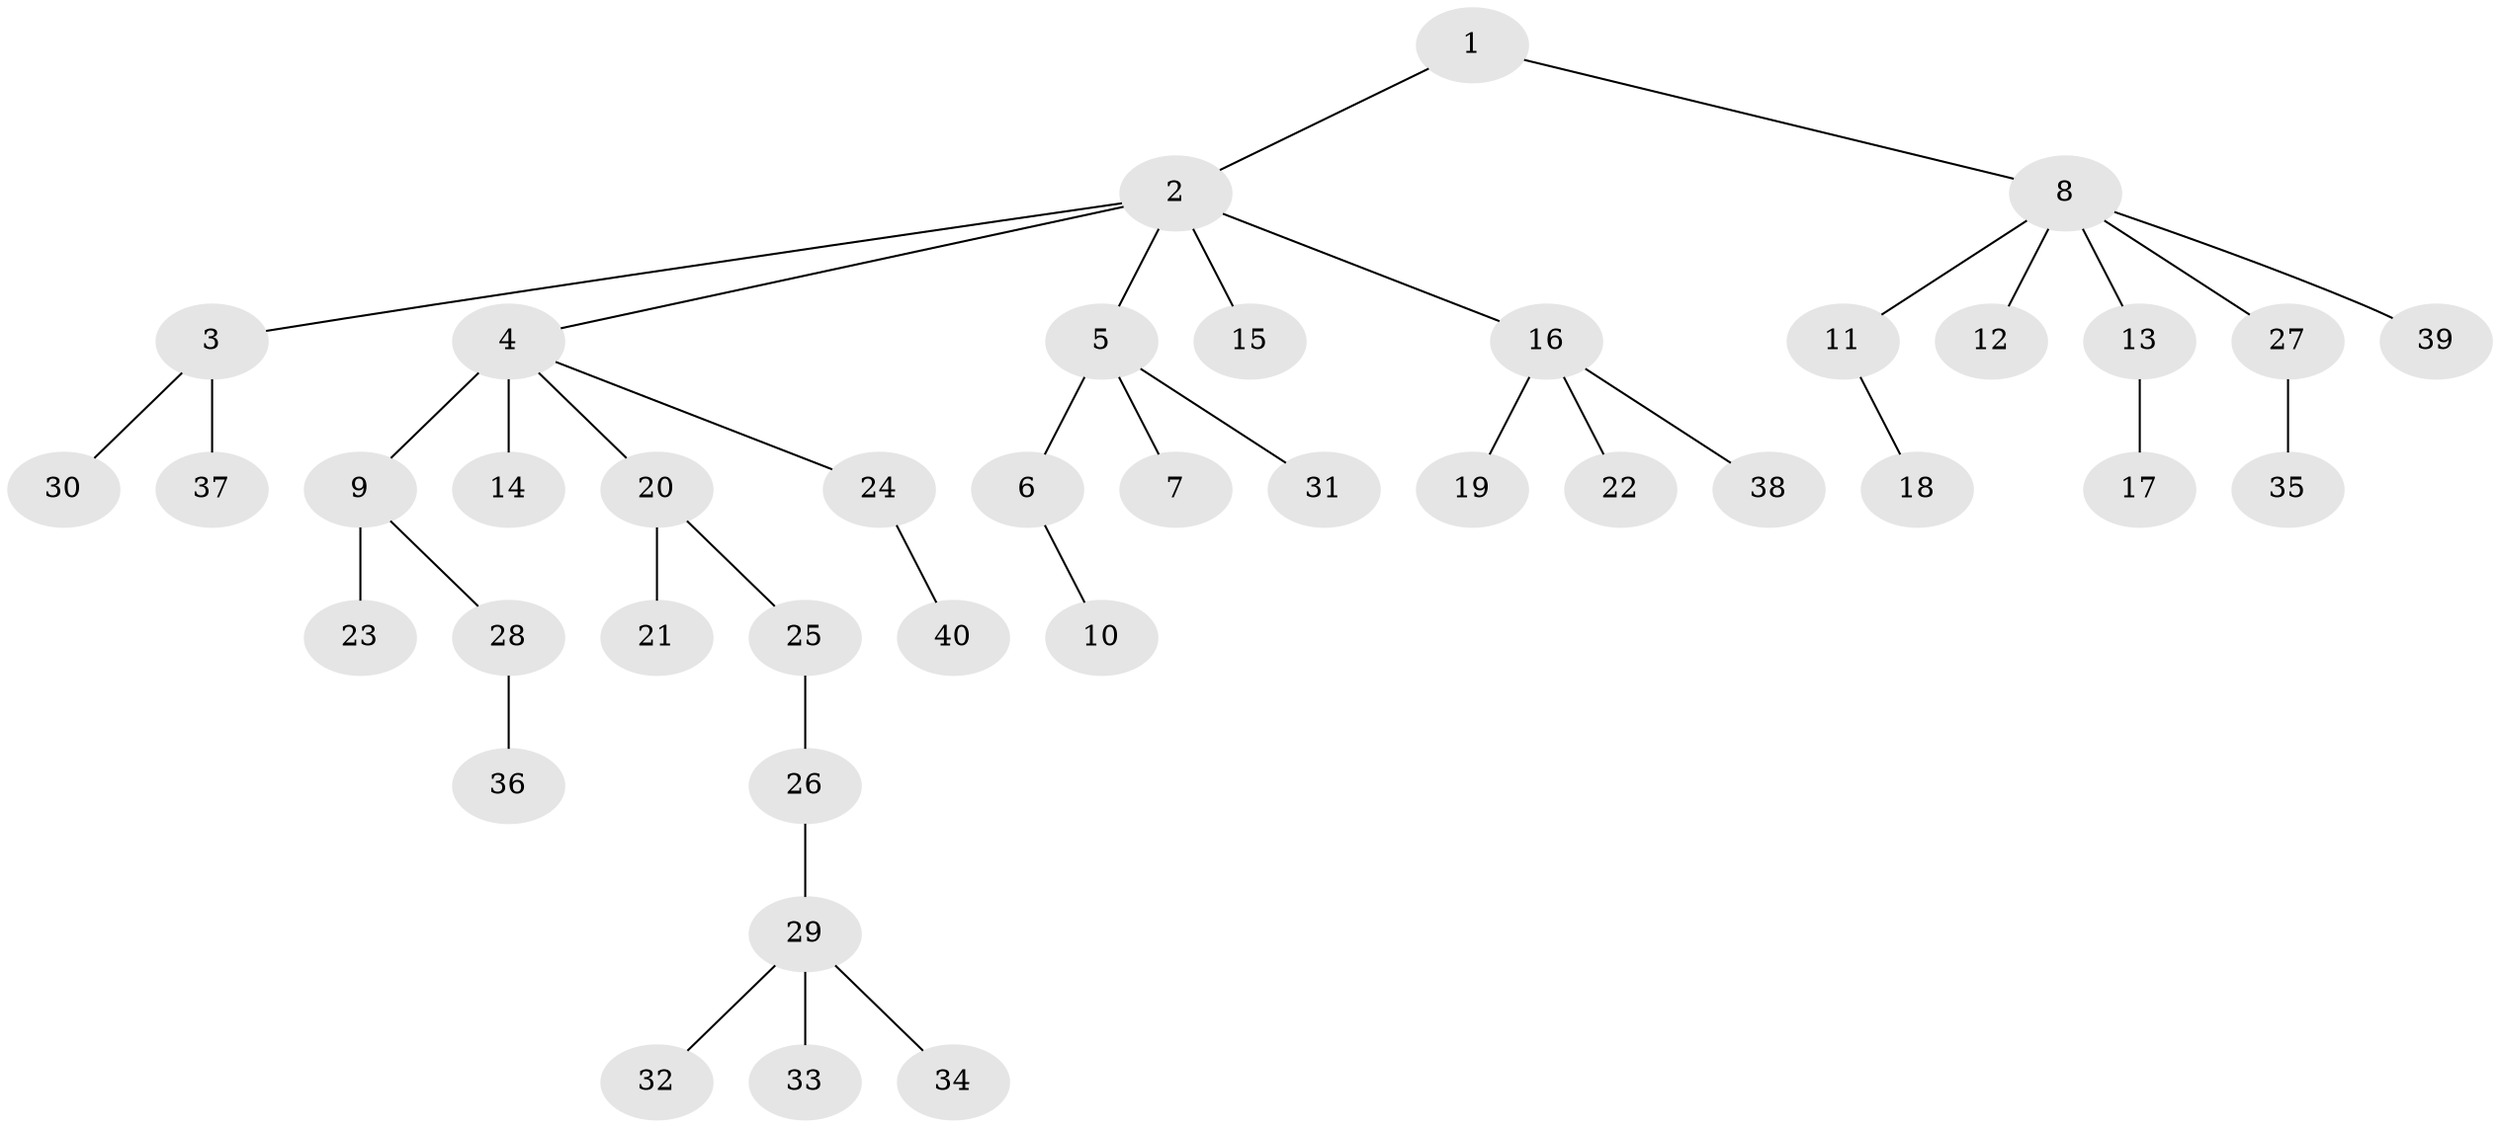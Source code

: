 // original degree distribution, {3: 0.11538461538461539, 7: 0.02564102564102564, 4: 0.05128205128205128, 8: 0.01282051282051282, 2: 0.24358974358974358, 5: 0.02564102564102564, 1: 0.5256410256410257}
// Generated by graph-tools (version 1.1) at 2025/36/03/09/25 02:36:44]
// undirected, 40 vertices, 39 edges
graph export_dot {
graph [start="1"]
  node [color=gray90,style=filled];
  1;
  2;
  3;
  4;
  5;
  6;
  7;
  8;
  9;
  10;
  11;
  12;
  13;
  14;
  15;
  16;
  17;
  18;
  19;
  20;
  21;
  22;
  23;
  24;
  25;
  26;
  27;
  28;
  29;
  30;
  31;
  32;
  33;
  34;
  35;
  36;
  37;
  38;
  39;
  40;
  1 -- 2 [weight=1.0];
  1 -- 8 [weight=1.0];
  2 -- 3 [weight=1.0];
  2 -- 4 [weight=1.0];
  2 -- 5 [weight=1.0];
  2 -- 15 [weight=1.0];
  2 -- 16 [weight=1.0];
  3 -- 30 [weight=1.0];
  3 -- 37 [weight=1.0];
  4 -- 9 [weight=1.0];
  4 -- 14 [weight=3.0];
  4 -- 20 [weight=1.0];
  4 -- 24 [weight=1.0];
  5 -- 6 [weight=2.0];
  5 -- 7 [weight=1.0];
  5 -- 31 [weight=1.0];
  6 -- 10 [weight=2.0];
  8 -- 11 [weight=1.0];
  8 -- 12 [weight=1.0];
  8 -- 13 [weight=1.0];
  8 -- 27 [weight=1.0];
  8 -- 39 [weight=1.0];
  9 -- 23 [weight=2.0];
  9 -- 28 [weight=1.0];
  11 -- 18 [weight=1.0];
  13 -- 17 [weight=2.0];
  16 -- 19 [weight=1.0];
  16 -- 22 [weight=1.0];
  16 -- 38 [weight=1.0];
  20 -- 21 [weight=4.0];
  20 -- 25 [weight=1.0];
  24 -- 40 [weight=1.0];
  25 -- 26 [weight=1.0];
  26 -- 29 [weight=1.0];
  27 -- 35 [weight=1.0];
  28 -- 36 [weight=2.0];
  29 -- 32 [weight=1.0];
  29 -- 33 [weight=1.0];
  29 -- 34 [weight=1.0];
}
